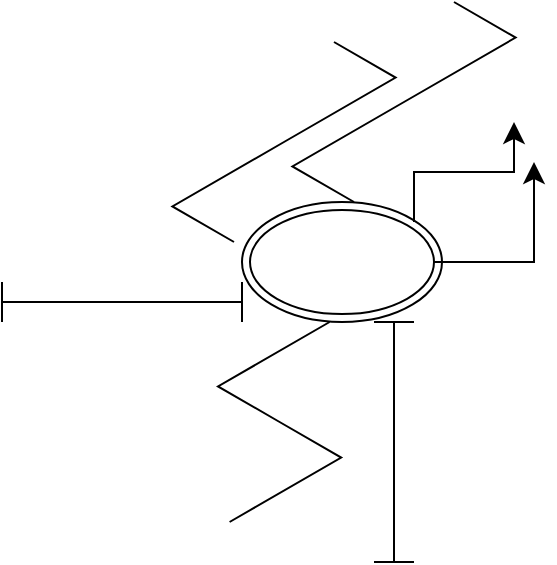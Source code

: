 <mxfile version="25.0.3">
  <diagram name="第 1 页" id="NADVvAgQR8t2dHGBR0uc">
    <mxGraphModel dx="1426" dy="747" grid="1" gridSize="10" guides="1" tooltips="1" connect="1" arrows="1" fold="1" page="1" pageScale="1" pageWidth="827" pageHeight="1169" math="0" shadow="0">
      <root>
        <mxCell id="0" />
        <mxCell id="1" parent="0" />
        <mxCell id="VsiT8qHIFydxzZLy_yBQ-1" value="" style="ellipse;shape=doubleEllipse;whiteSpace=wrap;html=1;" vertex="1" parent="1">
          <mxGeometry x="364" y="310" width="100" height="60" as="geometry" />
        </mxCell>
        <mxCell id="VsiT8qHIFydxzZLy_yBQ-2" value="" style="edgeStyle=isometricEdgeStyle;endArrow=none;html=1;rounded=0;" edge="1" parent="1">
          <mxGeometry width="50" height="100" relative="1" as="geometry">
            <mxPoint x="357.8" y="470" as="sourcePoint" />
            <mxPoint x="407.8" y="370" as="targetPoint" />
          </mxGeometry>
        </mxCell>
        <mxCell id="VsiT8qHIFydxzZLy_yBQ-3" value="" style="edgeStyle=isometricEdgeStyle;endArrow=none;html=1;elbow=vertical;rounded=0;" edge="1" parent="1">
          <mxGeometry width="50" height="100" relative="1" as="geometry">
            <mxPoint x="420" y="310" as="sourcePoint" />
            <mxPoint x="470" y="210" as="targetPoint" />
          </mxGeometry>
        </mxCell>
        <mxCell id="VsiT8qHIFydxzZLy_yBQ-4" value="" style="edgeStyle=isometricEdgeStyle;endArrow=none;html=1;elbow=vertical;rounded=0;" edge="1" parent="1">
          <mxGeometry width="50" height="100" relative="1" as="geometry">
            <mxPoint x="360" y="330" as="sourcePoint" />
            <mxPoint x="410" y="230" as="targetPoint" />
          </mxGeometry>
        </mxCell>
        <mxCell id="VsiT8qHIFydxzZLy_yBQ-5" value="" style="edgeStyle=segmentEdgeStyle;endArrow=classic;html=1;curved=0;rounded=0;endSize=8;startSize=8;" edge="1" parent="1">
          <mxGeometry width="50" height="50" relative="1" as="geometry">
            <mxPoint x="460" y="340" as="sourcePoint" />
            <mxPoint x="510" y="290" as="targetPoint" />
          </mxGeometry>
        </mxCell>
        <mxCell id="VsiT8qHIFydxzZLy_yBQ-6" value="" style="edgeStyle=elbowEdgeStyle;elbow=vertical;endArrow=classic;html=1;curved=0;rounded=0;endSize=8;startSize=8;" edge="1" parent="1">
          <mxGeometry width="50" height="50" relative="1" as="geometry">
            <mxPoint x="450" y="320" as="sourcePoint" />
            <mxPoint x="500" y="270" as="targetPoint" />
          </mxGeometry>
        </mxCell>
        <mxCell id="VsiT8qHIFydxzZLy_yBQ-7" value="" style="shape=crossbar;whiteSpace=wrap;html=1;rounded=1;direction=south;" vertex="1" parent="1">
          <mxGeometry x="430" y="370" width="20" height="120" as="geometry" />
        </mxCell>
        <mxCell id="VsiT8qHIFydxzZLy_yBQ-8" value="" style="shape=crossbar;whiteSpace=wrap;html=1;rounded=1;" vertex="1" parent="1">
          <mxGeometry x="244" y="350" width="120" height="20" as="geometry" />
        </mxCell>
      </root>
    </mxGraphModel>
  </diagram>
</mxfile>
